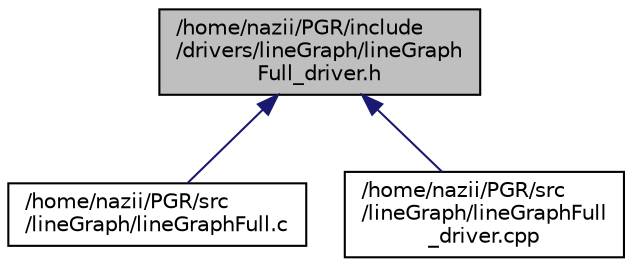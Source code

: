 digraph "/home/nazii/PGR/include/drivers/lineGraph/lineGraphFull_driver.h"
{
  edge [fontname="Helvetica",fontsize="10",labelfontname="Helvetica",labelfontsize="10"];
  node [fontname="Helvetica",fontsize="10",shape=record];
  Node6 [label="/home/nazii/PGR/include\l/drivers/lineGraph/lineGraph\lFull_driver.h",height=0.2,width=0.4,color="black", fillcolor="grey75", style="filled", fontcolor="black"];
  Node6 -> Node7 [dir="back",color="midnightblue",fontsize="10",style="solid",fontname="Helvetica"];
  Node7 [label="/home/nazii/PGR/src\l/lineGraph/lineGraphFull.c",height=0.2,width=0.4,color="black", fillcolor="white", style="filled",URL="$lineGraphFull_8c.html"];
  Node6 -> Node8 [dir="back",color="midnightblue",fontsize="10",style="solid",fontname="Helvetica"];
  Node8 [label="/home/nazii/PGR/src\l/lineGraph/lineGraphFull\l_driver.cpp",height=0.2,width=0.4,color="black", fillcolor="white", style="filled",URL="$lineGraphFull__driver_8cpp.html"];
}
